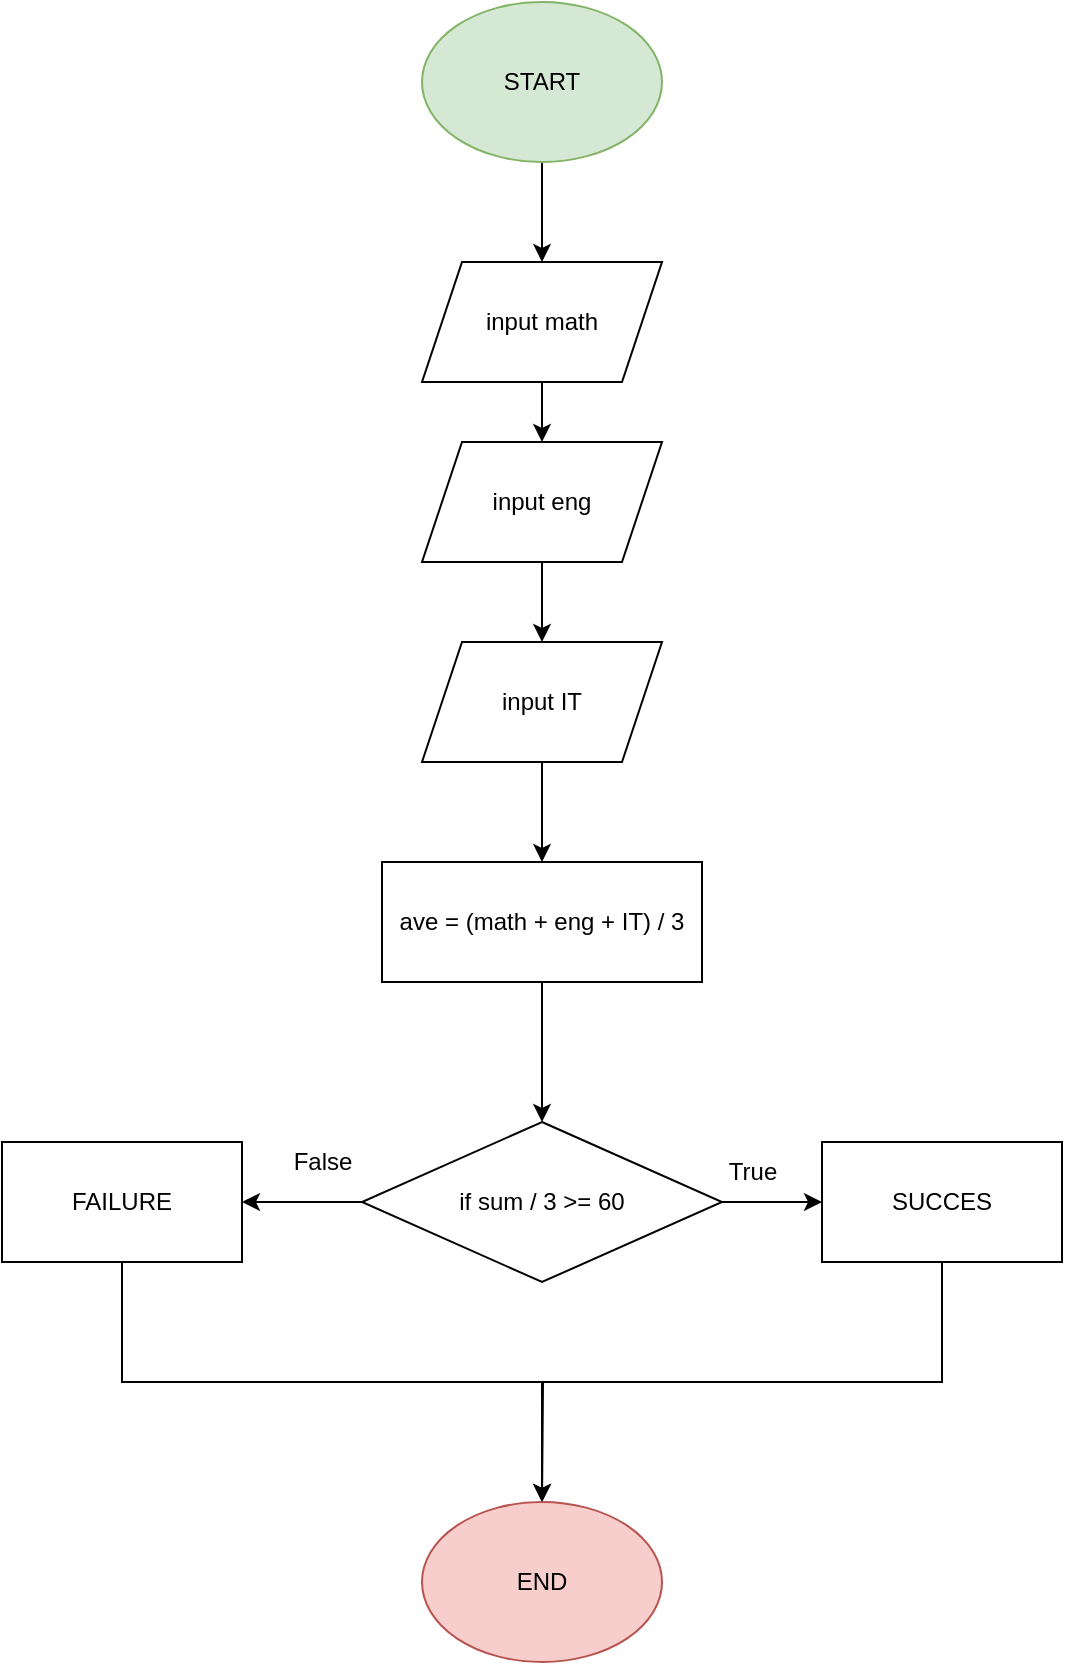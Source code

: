 <mxfile version="20.7.4" type="device"><diagram id="M_2dKBlstiWG9pjrEuCc" name="Page-1"><mxGraphModel dx="794" dy="373" grid="1" gridSize="10" guides="1" tooltips="1" connect="1" arrows="1" fold="1" page="1" pageScale="1" pageWidth="827" pageHeight="1169" math="0" shadow="0"><root><mxCell id="0"/><mxCell id="1" parent="0"/><mxCell id="39gQ9TeinzmWHKv_HN6z-2" style="edgeStyle=orthogonalEdgeStyle;rounded=0;orthogonalLoop=1;jettySize=auto;html=1;exitX=0.5;exitY=1;exitDx=0;exitDy=0;" edge="1" parent="1" source="39gQ9TeinzmWHKv_HN6z-1" target="39gQ9TeinzmWHKv_HN6z-3"><mxGeometry relative="1" as="geometry"><mxPoint x="390" y="130" as="targetPoint"/></mxGeometry></mxCell><mxCell id="39gQ9TeinzmWHKv_HN6z-1" value="START" style="ellipse;whiteSpace=wrap;html=1;fillColor=#d5e8d4;strokeColor=#82b366;" vertex="1" parent="1"><mxGeometry x="330" width="120" height="80" as="geometry"/></mxCell><mxCell id="39gQ9TeinzmWHKv_HN6z-5" value="" style="edgeStyle=orthogonalEdgeStyle;rounded=0;orthogonalLoop=1;jettySize=auto;html=1;" edge="1" parent="1" source="39gQ9TeinzmWHKv_HN6z-3"><mxGeometry relative="1" as="geometry"><mxPoint x="390" y="220" as="targetPoint"/></mxGeometry></mxCell><mxCell id="39gQ9TeinzmWHKv_HN6z-3" value="input math" style="shape=parallelogram;perimeter=parallelogramPerimeter;whiteSpace=wrap;html=1;fixedSize=1;" vertex="1" parent="1"><mxGeometry x="330" y="130" width="120" height="60" as="geometry"/></mxCell><mxCell id="39gQ9TeinzmWHKv_HN6z-7" value="" style="edgeStyle=orthogonalEdgeStyle;rounded=0;orthogonalLoop=1;jettySize=auto;html=1;" edge="1" parent="1" source="39gQ9TeinzmWHKv_HN6z-4"><mxGeometry relative="1" as="geometry"><mxPoint x="390" y="320" as="targetPoint"/></mxGeometry></mxCell><mxCell id="39gQ9TeinzmWHKv_HN6z-4" value="input eng" style="shape=parallelogram;perimeter=parallelogramPerimeter;whiteSpace=wrap;html=1;fixedSize=1;" vertex="1" parent="1"><mxGeometry x="330" y="220" width="120" height="60" as="geometry"/></mxCell><mxCell id="39gQ9TeinzmWHKv_HN6z-10" value="" style="edgeStyle=orthogonalEdgeStyle;rounded=0;orthogonalLoop=1;jettySize=auto;html=1;" edge="1" parent="1" source="39gQ9TeinzmWHKv_HN6z-6"><mxGeometry relative="1" as="geometry"><mxPoint x="390" y="430" as="targetPoint"/></mxGeometry></mxCell><mxCell id="39gQ9TeinzmWHKv_HN6z-6" value="input IT" style="shape=parallelogram;perimeter=parallelogramPerimeter;whiteSpace=wrap;html=1;fixedSize=1;" vertex="1" parent="1"><mxGeometry x="330" y="320" width="120" height="60" as="geometry"/></mxCell><mxCell id="39gQ9TeinzmWHKv_HN6z-12" value="" style="edgeStyle=orthogonalEdgeStyle;rounded=0;orthogonalLoop=1;jettySize=auto;html=1;" edge="1" parent="1" source="39gQ9TeinzmWHKv_HN6z-9" target="39gQ9TeinzmWHKv_HN6z-11"><mxGeometry relative="1" as="geometry"/></mxCell><mxCell id="39gQ9TeinzmWHKv_HN6z-9" value="ave = (math + eng + IT) / 3" style="whiteSpace=wrap;html=1;" vertex="1" parent="1"><mxGeometry x="310" y="430" width="160" height="60" as="geometry"/></mxCell><mxCell id="39gQ9TeinzmWHKv_HN6z-14" value="" style="edgeStyle=orthogonalEdgeStyle;rounded=0;orthogonalLoop=1;jettySize=auto;html=1;" edge="1" parent="1" source="39gQ9TeinzmWHKv_HN6z-11"><mxGeometry relative="1" as="geometry"><mxPoint x="530" y="600" as="targetPoint"/></mxGeometry></mxCell><mxCell id="39gQ9TeinzmWHKv_HN6z-16" value="" style="edgeStyle=orthogonalEdgeStyle;rounded=0;orthogonalLoop=1;jettySize=auto;html=1;" edge="1" parent="1" source="39gQ9TeinzmWHKv_HN6z-11"><mxGeometry relative="1" as="geometry"><mxPoint x="240" y="600" as="targetPoint"/><Array as="points"><mxPoint x="250" y="600"/><mxPoint x="250" y="600"/></Array></mxGeometry></mxCell><mxCell id="39gQ9TeinzmWHKv_HN6z-11" value="if sum / 3 &amp;gt;= 60" style="rhombus;whiteSpace=wrap;html=1;" vertex="1" parent="1"><mxGeometry x="300" y="560" width="180" height="80" as="geometry"/></mxCell><mxCell id="39gQ9TeinzmWHKv_HN6z-20" style="edgeStyle=orthogonalEdgeStyle;rounded=0;orthogonalLoop=1;jettySize=auto;html=1;exitX=0.5;exitY=1;exitDx=0;exitDy=0;" edge="1" parent="1" source="39gQ9TeinzmWHKv_HN6z-13" target="39gQ9TeinzmWHKv_HN6z-21"><mxGeometry relative="1" as="geometry"><mxPoint x="390" y="750" as="targetPoint"/></mxGeometry></mxCell><mxCell id="39gQ9TeinzmWHKv_HN6z-13" value="SUCCES" style="whiteSpace=wrap;html=1;" vertex="1" parent="1"><mxGeometry x="530" y="570" width="120" height="60" as="geometry"/></mxCell><mxCell id="39gQ9TeinzmWHKv_HN6z-19" style="edgeStyle=orthogonalEdgeStyle;rounded=0;orthogonalLoop=1;jettySize=auto;html=1;exitX=0.5;exitY=1;exitDx=0;exitDy=0;" edge="1" parent="1" source="39gQ9TeinzmWHKv_HN6z-15"><mxGeometry relative="1" as="geometry"><mxPoint x="390" y="750" as="targetPoint"/></mxGeometry></mxCell><mxCell id="39gQ9TeinzmWHKv_HN6z-15" value="FAILURE" style="whiteSpace=wrap;html=1;" vertex="1" parent="1"><mxGeometry x="120" y="570" width="120" height="60" as="geometry"/></mxCell><mxCell id="39gQ9TeinzmWHKv_HN6z-17" value="False" style="text;html=1;align=center;verticalAlign=middle;resizable=0;points=[];autosize=1;strokeColor=none;fillColor=none;" vertex="1" parent="1"><mxGeometry x="255" y="565" width="50" height="30" as="geometry"/></mxCell><mxCell id="39gQ9TeinzmWHKv_HN6z-18" value="True" style="text;html=1;align=center;verticalAlign=middle;resizable=0;points=[];autosize=1;strokeColor=none;fillColor=none;" vertex="1" parent="1"><mxGeometry x="470" y="570" width="50" height="30" as="geometry"/></mxCell><mxCell id="39gQ9TeinzmWHKv_HN6z-21" value="END" style="ellipse;whiteSpace=wrap;html=1;fillColor=#f8cecc;strokeColor=#b85450;" vertex="1" parent="1"><mxGeometry x="330" y="750" width="120" height="80" as="geometry"/></mxCell></root></mxGraphModel></diagram></mxfile>